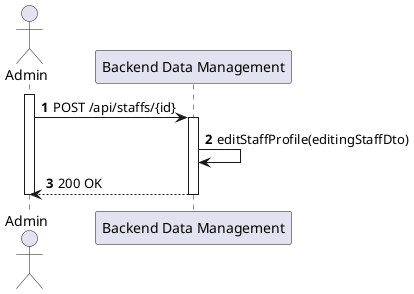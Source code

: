 @startuml process-view
autonumber

actor "Admin" as ADM
participant "Backend Data Management" as BDM

activate ADM
    ADM -> BDM : POST /api/staffs/{id}
    activate BDM
        BDM -> BDM : editStaffProfile(editingStaffDto)
        BDM --> ADM : 200 OK
    deactivate BDM
deactivate ADM

@enduml
